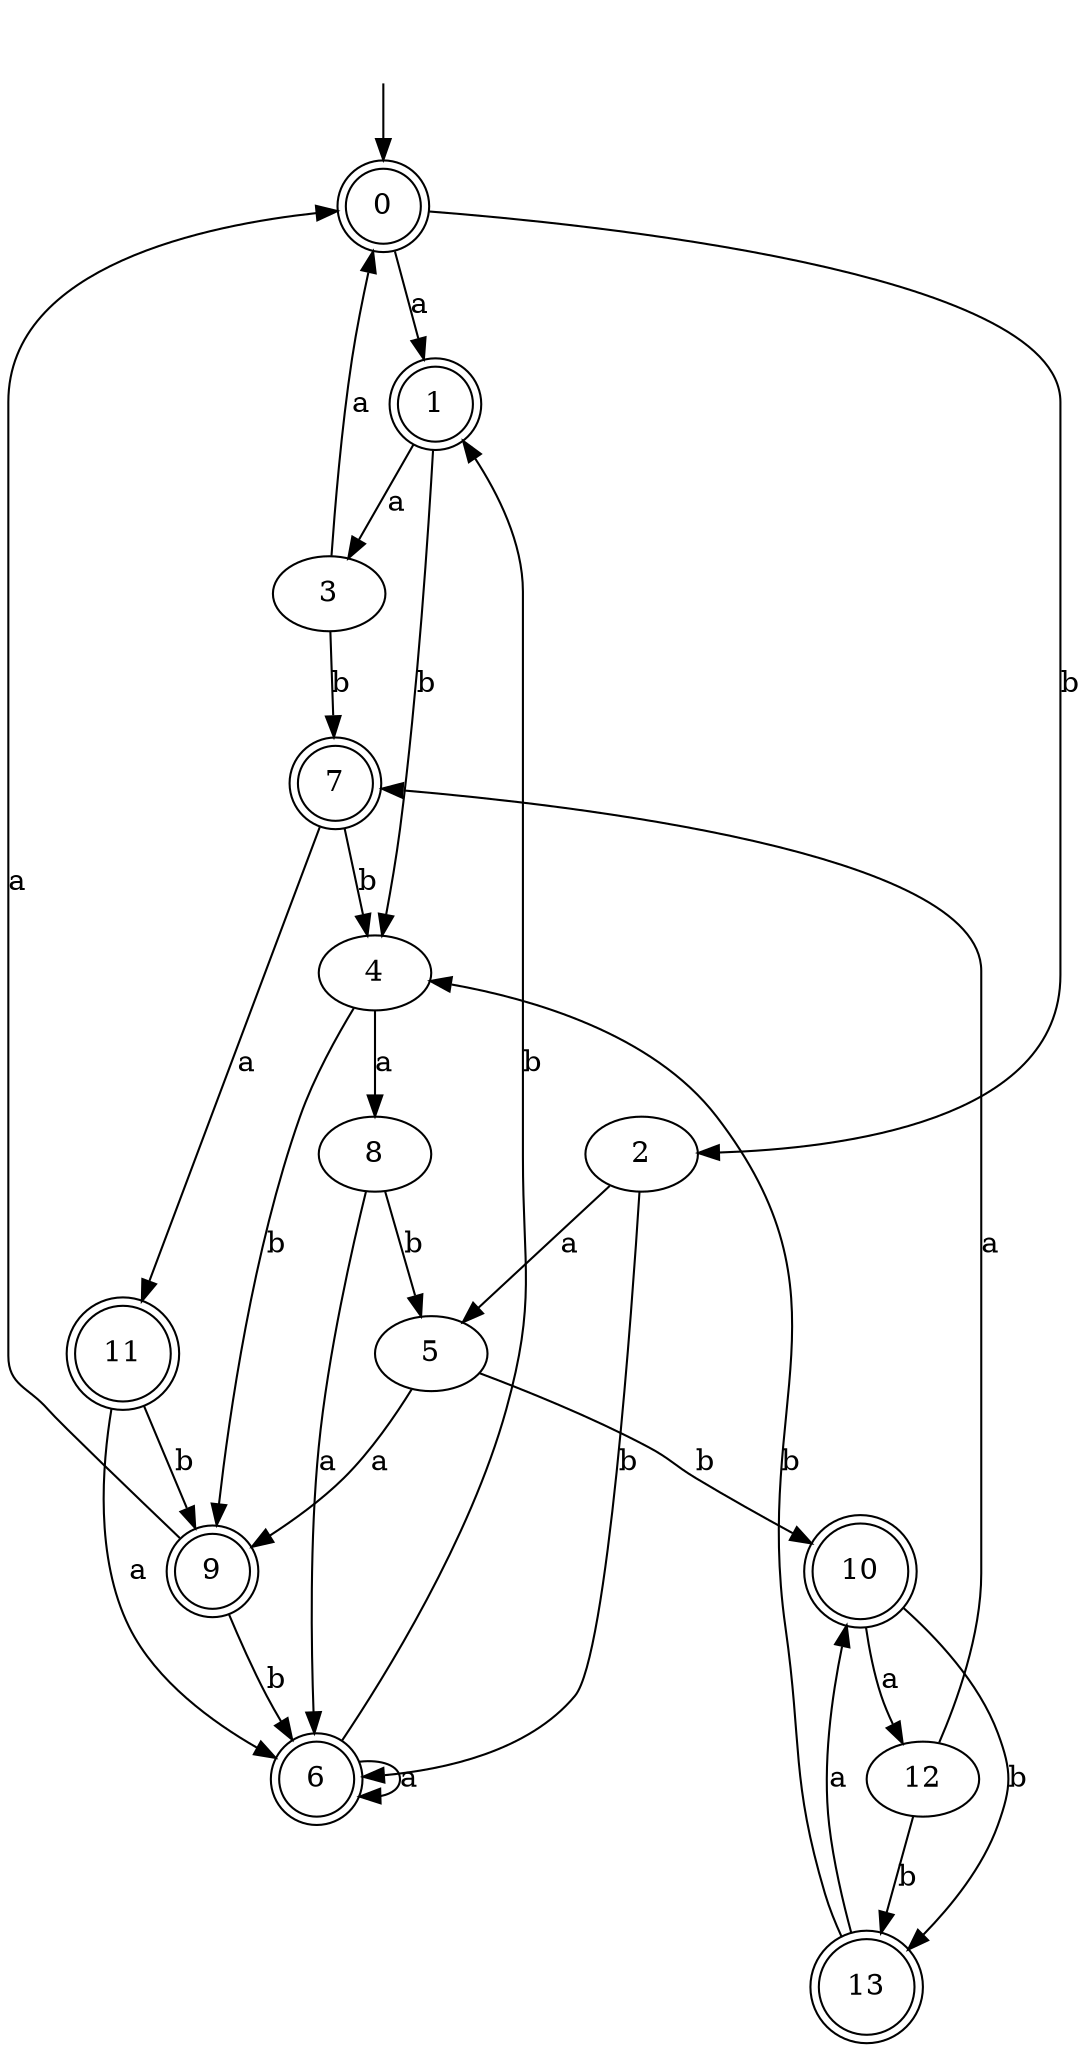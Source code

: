 digraph RandomDFA {
  __start0 [label="", shape=none];
  __start0 -> 0 [label=""];
  0 [shape=circle] [shape=doublecircle]
  0 -> 1 [label="a"]
  0 -> 2 [label="b"]
  1 [shape=doublecircle]
  1 -> 3 [label="a"]
  1 -> 4 [label="b"]
  2
  2 -> 5 [label="a"]
  2 -> 6 [label="b"]
  3
  3 -> 0 [label="a"]
  3 -> 7 [label="b"]
  4
  4 -> 8 [label="a"]
  4 -> 9 [label="b"]
  5
  5 -> 9 [label="a"]
  5 -> 10 [label="b"]
  6 [shape=doublecircle]
  6 -> 6 [label="a"]
  6 -> 1 [label="b"]
  7 [shape=doublecircle]
  7 -> 11 [label="a"]
  7 -> 4 [label="b"]
  8
  8 -> 6 [label="a"]
  8 -> 5 [label="b"]
  9 [shape=doublecircle]
  9 -> 0 [label="a"]
  9 -> 6 [label="b"]
  10 [shape=doublecircle]
  10 -> 12 [label="a"]
  10 -> 13 [label="b"]
  11 [shape=doublecircle]
  11 -> 6 [label="a"]
  11 -> 9 [label="b"]
  12
  12 -> 7 [label="a"]
  12 -> 13 [label="b"]
  13 [shape=doublecircle]
  13 -> 10 [label="a"]
  13 -> 4 [label="b"]
}

